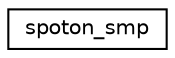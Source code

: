 digraph "Graphical Class Hierarchy"
{
  edge [fontname="Helvetica",fontsize="10",labelfontname="Helvetica",labelfontsize="10"];
  node [fontname="Helvetica",fontsize="10",shape=record];
  rankdir="LR";
  Node0 [label="spoton_smp",height=0.2,width=0.4,color="black", fillcolor="white", style="filled",URL="$classspoton__smp.html"];
}
